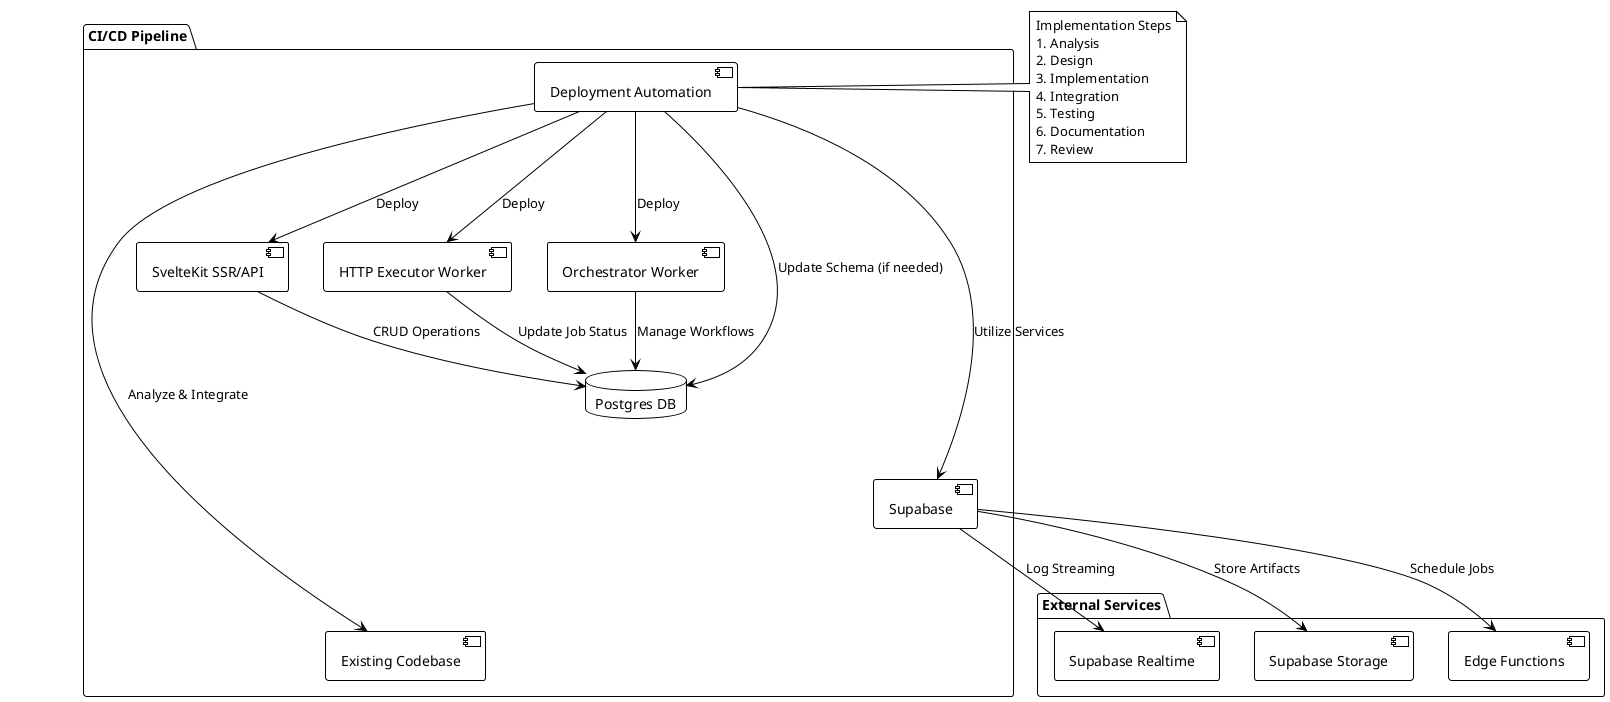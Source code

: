 @startuml
!theme plain

package "CI/CD Pipeline" {
    [Deployment Automation] as DA
    [Supabase] as Supabase
    [Existing Codebase] as Codebase
    database "Postgres DB" as Postgres
    [SvelteKit SSR/API] as SvelteKit
    [HTTP Executor Worker] as Executor
    [Orchestrator Worker] as Orchestrator
}

package "External Services" {
    [Supabase Realtime] as Realtime
    [Supabase Storage] as Storage
    [Edge Functions] as Edge
}

Supabase -[hidden]-> Codebase
Postgres -[hidden]-> Supabase

DA --> Codebase : Analyze & Integrate
DA --> SvelteKit : Deploy
DA --> Executor : Deploy
DA --> Orchestrator : Deploy
DA --> Postgres : Update Schema (if needed)
DA --> Supabase : Utilize Services
Supabase --> Realtime : Log Streaming
Supabase --> Storage : Store Artifacts
Supabase --> Edge : Schedule Jobs
SvelteKit --> Postgres : CRUD Operations
Executor --> Postgres : Update Job Status
Orchestrator --> Postgres : Manage Workflows

note right of DA : Implementation Steps\n1. Analysis\n2. Design\n3. Implementation\n4. Integration\n5. Testing\n6. Documentation\n7. Review

@enduml
